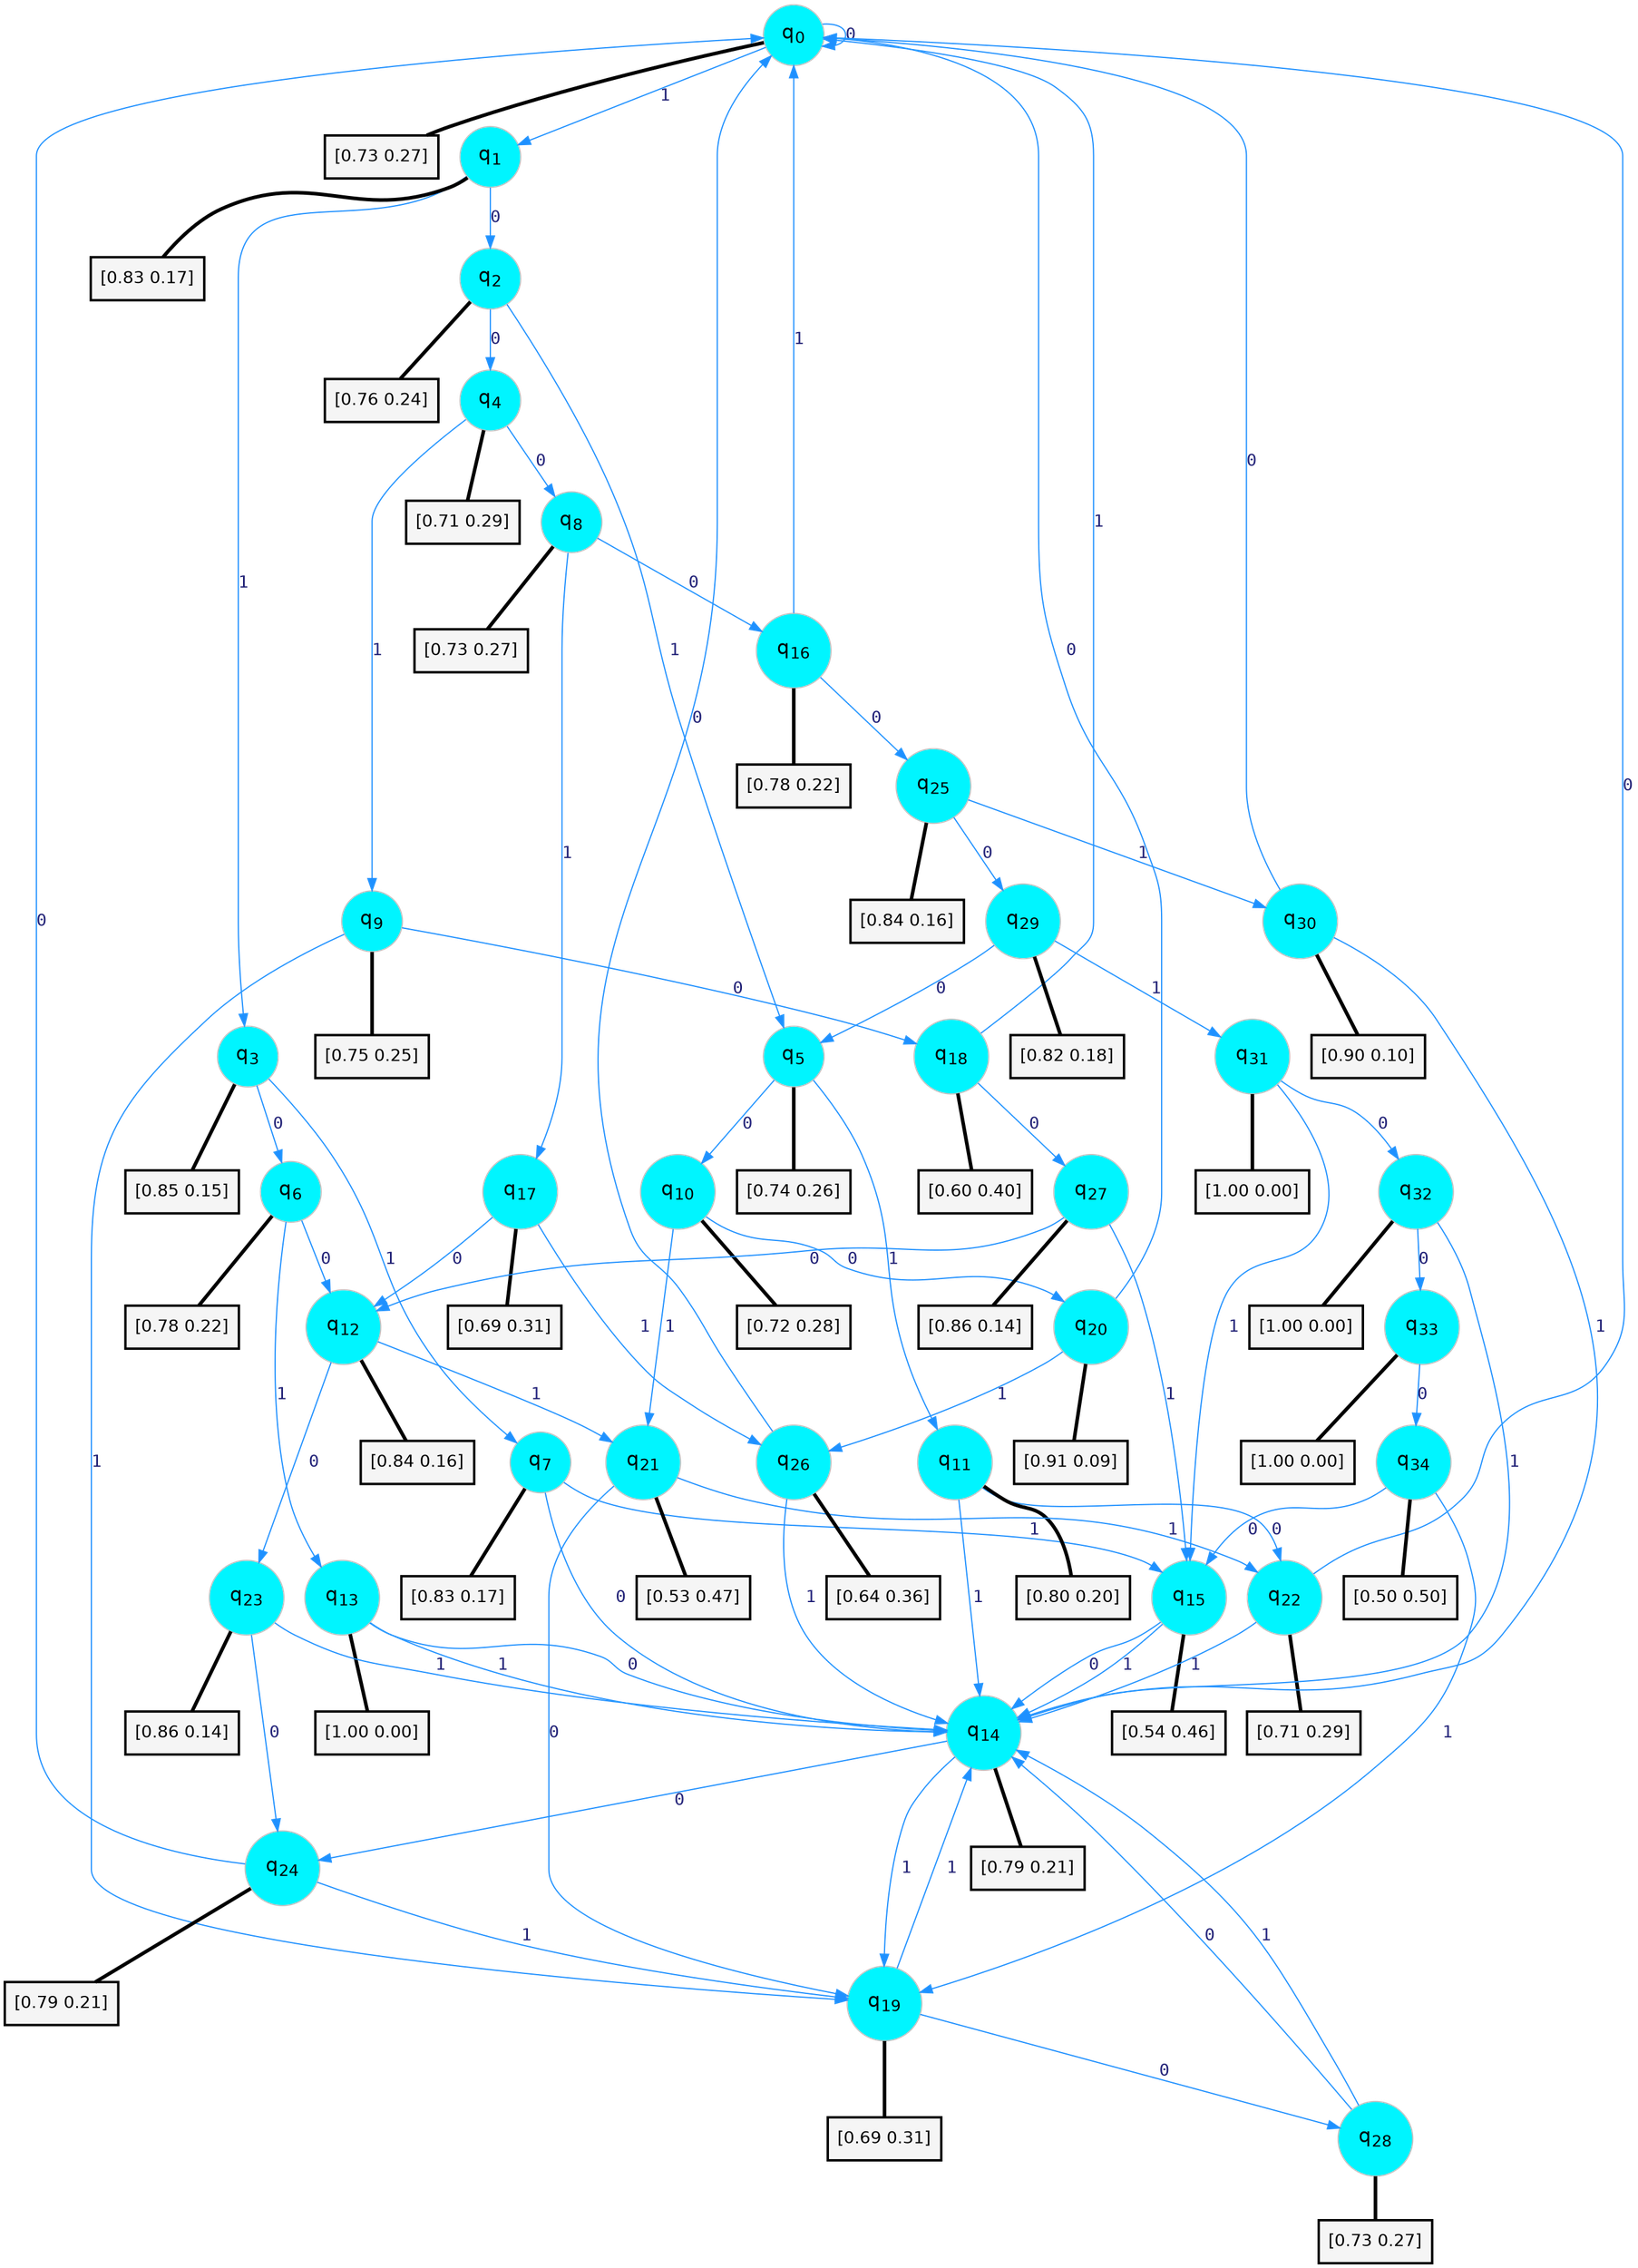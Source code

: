 digraph G {
graph [
bgcolor=transparent, dpi=300, rankdir=TD, size="40,25"];
node [
color=gray, fillcolor=turquoise1, fontcolor=black, fontname=Helvetica, fontsize=16, fontweight=bold, shape=circle, style=filled];
edge [
arrowsize=1, color=dodgerblue1, fontcolor=midnightblue, fontname=courier, fontweight=bold, penwidth=1, style=solid, weight=20];
0[label=<q<SUB>0</SUB>>];
1[label=<q<SUB>1</SUB>>];
2[label=<q<SUB>2</SUB>>];
3[label=<q<SUB>3</SUB>>];
4[label=<q<SUB>4</SUB>>];
5[label=<q<SUB>5</SUB>>];
6[label=<q<SUB>6</SUB>>];
7[label=<q<SUB>7</SUB>>];
8[label=<q<SUB>8</SUB>>];
9[label=<q<SUB>9</SUB>>];
10[label=<q<SUB>10</SUB>>];
11[label=<q<SUB>11</SUB>>];
12[label=<q<SUB>12</SUB>>];
13[label=<q<SUB>13</SUB>>];
14[label=<q<SUB>14</SUB>>];
15[label=<q<SUB>15</SUB>>];
16[label=<q<SUB>16</SUB>>];
17[label=<q<SUB>17</SUB>>];
18[label=<q<SUB>18</SUB>>];
19[label=<q<SUB>19</SUB>>];
20[label=<q<SUB>20</SUB>>];
21[label=<q<SUB>21</SUB>>];
22[label=<q<SUB>22</SUB>>];
23[label=<q<SUB>23</SUB>>];
24[label=<q<SUB>24</SUB>>];
25[label=<q<SUB>25</SUB>>];
26[label=<q<SUB>26</SUB>>];
27[label=<q<SUB>27</SUB>>];
28[label=<q<SUB>28</SUB>>];
29[label=<q<SUB>29</SUB>>];
30[label=<q<SUB>30</SUB>>];
31[label=<q<SUB>31</SUB>>];
32[label=<q<SUB>32</SUB>>];
33[label=<q<SUB>33</SUB>>];
34[label=<q<SUB>34</SUB>>];
35[label="[0.73 0.27]", shape=box,fontcolor=black, fontname=Helvetica, fontsize=14, penwidth=2, fillcolor=whitesmoke,color=black];
36[label="[0.83 0.17]", shape=box,fontcolor=black, fontname=Helvetica, fontsize=14, penwidth=2, fillcolor=whitesmoke,color=black];
37[label="[0.76 0.24]", shape=box,fontcolor=black, fontname=Helvetica, fontsize=14, penwidth=2, fillcolor=whitesmoke,color=black];
38[label="[0.85 0.15]", shape=box,fontcolor=black, fontname=Helvetica, fontsize=14, penwidth=2, fillcolor=whitesmoke,color=black];
39[label="[0.71 0.29]", shape=box,fontcolor=black, fontname=Helvetica, fontsize=14, penwidth=2, fillcolor=whitesmoke,color=black];
40[label="[0.74 0.26]", shape=box,fontcolor=black, fontname=Helvetica, fontsize=14, penwidth=2, fillcolor=whitesmoke,color=black];
41[label="[0.78 0.22]", shape=box,fontcolor=black, fontname=Helvetica, fontsize=14, penwidth=2, fillcolor=whitesmoke,color=black];
42[label="[0.83 0.17]", shape=box,fontcolor=black, fontname=Helvetica, fontsize=14, penwidth=2, fillcolor=whitesmoke,color=black];
43[label="[0.73 0.27]", shape=box,fontcolor=black, fontname=Helvetica, fontsize=14, penwidth=2, fillcolor=whitesmoke,color=black];
44[label="[0.75 0.25]", shape=box,fontcolor=black, fontname=Helvetica, fontsize=14, penwidth=2, fillcolor=whitesmoke,color=black];
45[label="[0.72 0.28]", shape=box,fontcolor=black, fontname=Helvetica, fontsize=14, penwidth=2, fillcolor=whitesmoke,color=black];
46[label="[0.80 0.20]", shape=box,fontcolor=black, fontname=Helvetica, fontsize=14, penwidth=2, fillcolor=whitesmoke,color=black];
47[label="[0.84 0.16]", shape=box,fontcolor=black, fontname=Helvetica, fontsize=14, penwidth=2, fillcolor=whitesmoke,color=black];
48[label="[1.00 0.00]", shape=box,fontcolor=black, fontname=Helvetica, fontsize=14, penwidth=2, fillcolor=whitesmoke,color=black];
49[label="[0.79 0.21]", shape=box,fontcolor=black, fontname=Helvetica, fontsize=14, penwidth=2, fillcolor=whitesmoke,color=black];
50[label="[0.54 0.46]", shape=box,fontcolor=black, fontname=Helvetica, fontsize=14, penwidth=2, fillcolor=whitesmoke,color=black];
51[label="[0.78 0.22]", shape=box,fontcolor=black, fontname=Helvetica, fontsize=14, penwidth=2, fillcolor=whitesmoke,color=black];
52[label="[0.69 0.31]", shape=box,fontcolor=black, fontname=Helvetica, fontsize=14, penwidth=2, fillcolor=whitesmoke,color=black];
53[label="[0.60 0.40]", shape=box,fontcolor=black, fontname=Helvetica, fontsize=14, penwidth=2, fillcolor=whitesmoke,color=black];
54[label="[0.69 0.31]", shape=box,fontcolor=black, fontname=Helvetica, fontsize=14, penwidth=2, fillcolor=whitesmoke,color=black];
55[label="[0.91 0.09]", shape=box,fontcolor=black, fontname=Helvetica, fontsize=14, penwidth=2, fillcolor=whitesmoke,color=black];
56[label="[0.53 0.47]", shape=box,fontcolor=black, fontname=Helvetica, fontsize=14, penwidth=2, fillcolor=whitesmoke,color=black];
57[label="[0.71 0.29]", shape=box,fontcolor=black, fontname=Helvetica, fontsize=14, penwidth=2, fillcolor=whitesmoke,color=black];
58[label="[0.86 0.14]", shape=box,fontcolor=black, fontname=Helvetica, fontsize=14, penwidth=2, fillcolor=whitesmoke,color=black];
59[label="[0.79 0.21]", shape=box,fontcolor=black, fontname=Helvetica, fontsize=14, penwidth=2, fillcolor=whitesmoke,color=black];
60[label="[0.84 0.16]", shape=box,fontcolor=black, fontname=Helvetica, fontsize=14, penwidth=2, fillcolor=whitesmoke,color=black];
61[label="[0.64 0.36]", shape=box,fontcolor=black, fontname=Helvetica, fontsize=14, penwidth=2, fillcolor=whitesmoke,color=black];
62[label="[0.86 0.14]", shape=box,fontcolor=black, fontname=Helvetica, fontsize=14, penwidth=2, fillcolor=whitesmoke,color=black];
63[label="[0.73 0.27]", shape=box,fontcolor=black, fontname=Helvetica, fontsize=14, penwidth=2, fillcolor=whitesmoke,color=black];
64[label="[0.82 0.18]", shape=box,fontcolor=black, fontname=Helvetica, fontsize=14, penwidth=2, fillcolor=whitesmoke,color=black];
65[label="[0.90 0.10]", shape=box,fontcolor=black, fontname=Helvetica, fontsize=14, penwidth=2, fillcolor=whitesmoke,color=black];
66[label="[1.00 0.00]", shape=box,fontcolor=black, fontname=Helvetica, fontsize=14, penwidth=2, fillcolor=whitesmoke,color=black];
67[label="[1.00 0.00]", shape=box,fontcolor=black, fontname=Helvetica, fontsize=14, penwidth=2, fillcolor=whitesmoke,color=black];
68[label="[1.00 0.00]", shape=box,fontcolor=black, fontname=Helvetica, fontsize=14, penwidth=2, fillcolor=whitesmoke,color=black];
69[label="[0.50 0.50]", shape=box,fontcolor=black, fontname=Helvetica, fontsize=14, penwidth=2, fillcolor=whitesmoke,color=black];
0->0 [label=0];
0->1 [label=1];
0->35 [arrowhead=none, penwidth=3,color=black];
1->2 [label=0];
1->3 [label=1];
1->36 [arrowhead=none, penwidth=3,color=black];
2->4 [label=0];
2->5 [label=1];
2->37 [arrowhead=none, penwidth=3,color=black];
3->6 [label=0];
3->7 [label=1];
3->38 [arrowhead=none, penwidth=3,color=black];
4->8 [label=0];
4->9 [label=1];
4->39 [arrowhead=none, penwidth=3,color=black];
5->10 [label=0];
5->11 [label=1];
5->40 [arrowhead=none, penwidth=3,color=black];
6->12 [label=0];
6->13 [label=1];
6->41 [arrowhead=none, penwidth=3,color=black];
7->14 [label=0];
7->15 [label=1];
7->42 [arrowhead=none, penwidth=3,color=black];
8->16 [label=0];
8->17 [label=1];
8->43 [arrowhead=none, penwidth=3,color=black];
9->18 [label=0];
9->19 [label=1];
9->44 [arrowhead=none, penwidth=3,color=black];
10->20 [label=0];
10->21 [label=1];
10->45 [arrowhead=none, penwidth=3,color=black];
11->22 [label=0];
11->14 [label=1];
11->46 [arrowhead=none, penwidth=3,color=black];
12->23 [label=0];
12->21 [label=1];
12->47 [arrowhead=none, penwidth=3,color=black];
13->14 [label=0];
13->14 [label=1];
13->48 [arrowhead=none, penwidth=3,color=black];
14->24 [label=0];
14->19 [label=1];
14->49 [arrowhead=none, penwidth=3,color=black];
15->14 [label=0];
15->14 [label=1];
15->50 [arrowhead=none, penwidth=3,color=black];
16->25 [label=0];
16->0 [label=1];
16->51 [arrowhead=none, penwidth=3,color=black];
17->12 [label=0];
17->26 [label=1];
17->52 [arrowhead=none, penwidth=3,color=black];
18->27 [label=0];
18->0 [label=1];
18->53 [arrowhead=none, penwidth=3,color=black];
19->28 [label=0];
19->14 [label=1];
19->54 [arrowhead=none, penwidth=3,color=black];
20->0 [label=0];
20->26 [label=1];
20->55 [arrowhead=none, penwidth=3,color=black];
21->19 [label=0];
21->22 [label=1];
21->56 [arrowhead=none, penwidth=3,color=black];
22->0 [label=0];
22->14 [label=1];
22->57 [arrowhead=none, penwidth=3,color=black];
23->24 [label=0];
23->14 [label=1];
23->58 [arrowhead=none, penwidth=3,color=black];
24->0 [label=0];
24->19 [label=1];
24->59 [arrowhead=none, penwidth=3,color=black];
25->29 [label=0];
25->30 [label=1];
25->60 [arrowhead=none, penwidth=3,color=black];
26->0 [label=0];
26->14 [label=1];
26->61 [arrowhead=none, penwidth=3,color=black];
27->12 [label=0];
27->15 [label=1];
27->62 [arrowhead=none, penwidth=3,color=black];
28->14 [label=0];
28->14 [label=1];
28->63 [arrowhead=none, penwidth=3,color=black];
29->5 [label=0];
29->31 [label=1];
29->64 [arrowhead=none, penwidth=3,color=black];
30->0 [label=0];
30->14 [label=1];
30->65 [arrowhead=none, penwidth=3,color=black];
31->32 [label=0];
31->15 [label=1];
31->66 [arrowhead=none, penwidth=3,color=black];
32->33 [label=0];
32->14 [label=1];
32->67 [arrowhead=none, penwidth=3,color=black];
33->34 [label=0];
33->68 [arrowhead=none, penwidth=3,color=black];
34->15 [label=0];
34->19 [label=1];
34->69 [arrowhead=none, penwidth=3,color=black];
}
